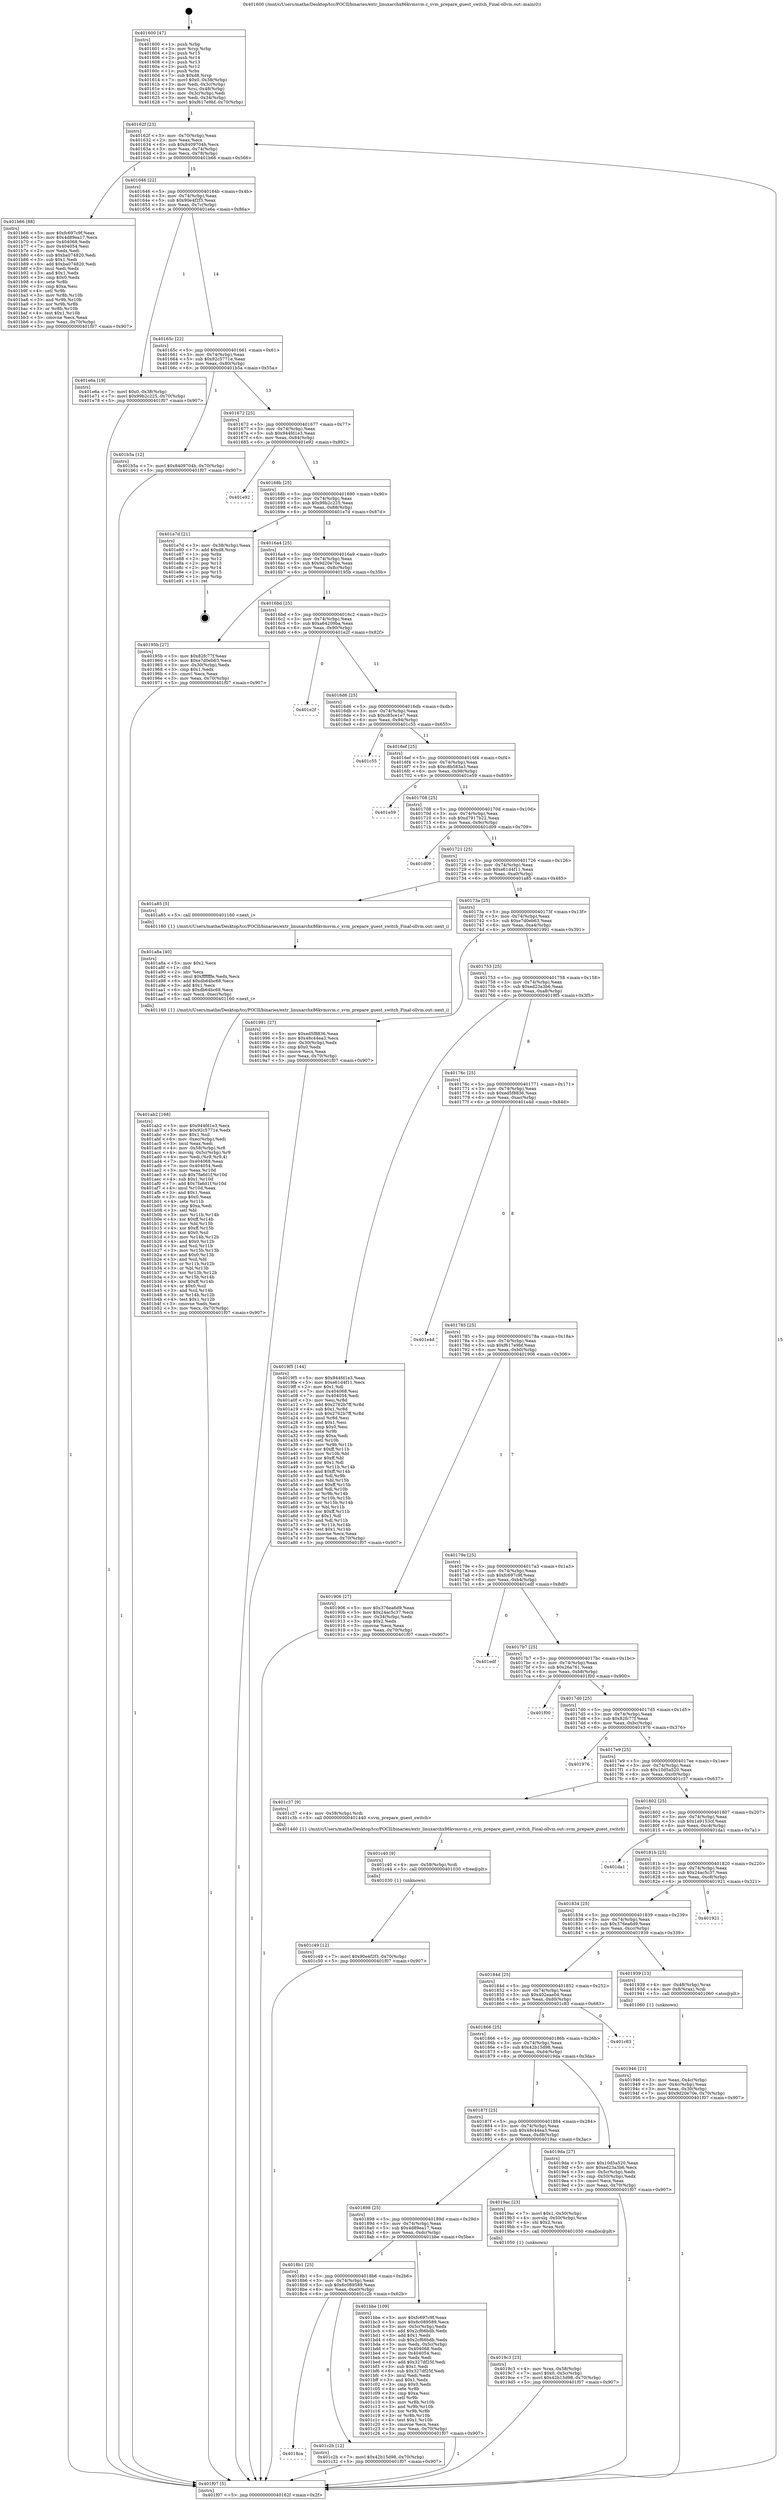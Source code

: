 digraph "0x401600" {
  label = "0x401600 (/mnt/c/Users/mathe/Desktop/tcc/POCII/binaries/extr_linuxarchx86kvmsvm.c_svm_prepare_guest_switch_Final-ollvm.out::main(0))"
  labelloc = "t"
  node[shape=record]

  Entry [label="",width=0.3,height=0.3,shape=circle,fillcolor=black,style=filled]
  "0x40162f" [label="{
     0x40162f [23]\l
     | [instrs]\l
     &nbsp;&nbsp;0x40162f \<+3\>: mov -0x70(%rbp),%eax\l
     &nbsp;&nbsp;0x401632 \<+2\>: mov %eax,%ecx\l
     &nbsp;&nbsp;0x401634 \<+6\>: sub $0x8409704b,%ecx\l
     &nbsp;&nbsp;0x40163a \<+3\>: mov %eax,-0x74(%rbp)\l
     &nbsp;&nbsp;0x40163d \<+3\>: mov %ecx,-0x78(%rbp)\l
     &nbsp;&nbsp;0x401640 \<+6\>: je 0000000000401b66 \<main+0x566\>\l
  }"]
  "0x401b66" [label="{
     0x401b66 [88]\l
     | [instrs]\l
     &nbsp;&nbsp;0x401b66 \<+5\>: mov $0xfc697c9f,%eax\l
     &nbsp;&nbsp;0x401b6b \<+5\>: mov $0x4d89ea17,%ecx\l
     &nbsp;&nbsp;0x401b70 \<+7\>: mov 0x404068,%edx\l
     &nbsp;&nbsp;0x401b77 \<+7\>: mov 0x404054,%esi\l
     &nbsp;&nbsp;0x401b7e \<+2\>: mov %edx,%edi\l
     &nbsp;&nbsp;0x401b80 \<+6\>: sub $0xba074820,%edi\l
     &nbsp;&nbsp;0x401b86 \<+3\>: sub $0x1,%edi\l
     &nbsp;&nbsp;0x401b89 \<+6\>: add $0xba074820,%edi\l
     &nbsp;&nbsp;0x401b8f \<+3\>: imul %edi,%edx\l
     &nbsp;&nbsp;0x401b92 \<+3\>: and $0x1,%edx\l
     &nbsp;&nbsp;0x401b95 \<+3\>: cmp $0x0,%edx\l
     &nbsp;&nbsp;0x401b98 \<+4\>: sete %r8b\l
     &nbsp;&nbsp;0x401b9c \<+3\>: cmp $0xa,%esi\l
     &nbsp;&nbsp;0x401b9f \<+4\>: setl %r9b\l
     &nbsp;&nbsp;0x401ba3 \<+3\>: mov %r8b,%r10b\l
     &nbsp;&nbsp;0x401ba6 \<+3\>: and %r9b,%r10b\l
     &nbsp;&nbsp;0x401ba9 \<+3\>: xor %r9b,%r8b\l
     &nbsp;&nbsp;0x401bac \<+3\>: or %r8b,%r10b\l
     &nbsp;&nbsp;0x401baf \<+4\>: test $0x1,%r10b\l
     &nbsp;&nbsp;0x401bb3 \<+3\>: cmovne %ecx,%eax\l
     &nbsp;&nbsp;0x401bb6 \<+3\>: mov %eax,-0x70(%rbp)\l
     &nbsp;&nbsp;0x401bb9 \<+5\>: jmp 0000000000401f07 \<main+0x907\>\l
  }"]
  "0x401646" [label="{
     0x401646 [22]\l
     | [instrs]\l
     &nbsp;&nbsp;0x401646 \<+5\>: jmp 000000000040164b \<main+0x4b\>\l
     &nbsp;&nbsp;0x40164b \<+3\>: mov -0x74(%rbp),%eax\l
     &nbsp;&nbsp;0x40164e \<+5\>: sub $0x90e4f2f3,%eax\l
     &nbsp;&nbsp;0x401653 \<+3\>: mov %eax,-0x7c(%rbp)\l
     &nbsp;&nbsp;0x401656 \<+6\>: je 0000000000401e6a \<main+0x86a\>\l
  }"]
  Exit [label="",width=0.3,height=0.3,shape=circle,fillcolor=black,style=filled,peripheries=2]
  "0x401e6a" [label="{
     0x401e6a [19]\l
     | [instrs]\l
     &nbsp;&nbsp;0x401e6a \<+7\>: movl $0x0,-0x38(%rbp)\l
     &nbsp;&nbsp;0x401e71 \<+7\>: movl $0x99b2c225,-0x70(%rbp)\l
     &nbsp;&nbsp;0x401e78 \<+5\>: jmp 0000000000401f07 \<main+0x907\>\l
  }"]
  "0x40165c" [label="{
     0x40165c [22]\l
     | [instrs]\l
     &nbsp;&nbsp;0x40165c \<+5\>: jmp 0000000000401661 \<main+0x61\>\l
     &nbsp;&nbsp;0x401661 \<+3\>: mov -0x74(%rbp),%eax\l
     &nbsp;&nbsp;0x401664 \<+5\>: sub $0x92c5771e,%eax\l
     &nbsp;&nbsp;0x401669 \<+3\>: mov %eax,-0x80(%rbp)\l
     &nbsp;&nbsp;0x40166c \<+6\>: je 0000000000401b5a \<main+0x55a\>\l
  }"]
  "0x401c49" [label="{
     0x401c49 [12]\l
     | [instrs]\l
     &nbsp;&nbsp;0x401c49 \<+7\>: movl $0x90e4f2f3,-0x70(%rbp)\l
     &nbsp;&nbsp;0x401c50 \<+5\>: jmp 0000000000401f07 \<main+0x907\>\l
  }"]
  "0x401b5a" [label="{
     0x401b5a [12]\l
     | [instrs]\l
     &nbsp;&nbsp;0x401b5a \<+7\>: movl $0x8409704b,-0x70(%rbp)\l
     &nbsp;&nbsp;0x401b61 \<+5\>: jmp 0000000000401f07 \<main+0x907\>\l
  }"]
  "0x401672" [label="{
     0x401672 [25]\l
     | [instrs]\l
     &nbsp;&nbsp;0x401672 \<+5\>: jmp 0000000000401677 \<main+0x77\>\l
     &nbsp;&nbsp;0x401677 \<+3\>: mov -0x74(%rbp),%eax\l
     &nbsp;&nbsp;0x40167a \<+5\>: sub $0x944fd1e3,%eax\l
     &nbsp;&nbsp;0x40167f \<+6\>: mov %eax,-0x84(%rbp)\l
     &nbsp;&nbsp;0x401685 \<+6\>: je 0000000000401e92 \<main+0x892\>\l
  }"]
  "0x401c40" [label="{
     0x401c40 [9]\l
     | [instrs]\l
     &nbsp;&nbsp;0x401c40 \<+4\>: mov -0x58(%rbp),%rdi\l
     &nbsp;&nbsp;0x401c44 \<+5\>: call 0000000000401030 \<free@plt\>\l
     | [calls]\l
     &nbsp;&nbsp;0x401030 \{1\} (unknown)\l
  }"]
  "0x401e92" [label="{
     0x401e92\l
  }", style=dashed]
  "0x40168b" [label="{
     0x40168b [25]\l
     | [instrs]\l
     &nbsp;&nbsp;0x40168b \<+5\>: jmp 0000000000401690 \<main+0x90\>\l
     &nbsp;&nbsp;0x401690 \<+3\>: mov -0x74(%rbp),%eax\l
     &nbsp;&nbsp;0x401693 \<+5\>: sub $0x99b2c225,%eax\l
     &nbsp;&nbsp;0x401698 \<+6\>: mov %eax,-0x88(%rbp)\l
     &nbsp;&nbsp;0x40169e \<+6\>: je 0000000000401e7d \<main+0x87d\>\l
  }"]
  "0x4018ca" [label="{
     0x4018ca\l
  }", style=dashed]
  "0x401e7d" [label="{
     0x401e7d [21]\l
     | [instrs]\l
     &nbsp;&nbsp;0x401e7d \<+3\>: mov -0x38(%rbp),%eax\l
     &nbsp;&nbsp;0x401e80 \<+7\>: add $0xd8,%rsp\l
     &nbsp;&nbsp;0x401e87 \<+1\>: pop %rbx\l
     &nbsp;&nbsp;0x401e88 \<+2\>: pop %r12\l
     &nbsp;&nbsp;0x401e8a \<+2\>: pop %r13\l
     &nbsp;&nbsp;0x401e8c \<+2\>: pop %r14\l
     &nbsp;&nbsp;0x401e8e \<+2\>: pop %r15\l
     &nbsp;&nbsp;0x401e90 \<+1\>: pop %rbp\l
     &nbsp;&nbsp;0x401e91 \<+1\>: ret\l
  }"]
  "0x4016a4" [label="{
     0x4016a4 [25]\l
     | [instrs]\l
     &nbsp;&nbsp;0x4016a4 \<+5\>: jmp 00000000004016a9 \<main+0xa9\>\l
     &nbsp;&nbsp;0x4016a9 \<+3\>: mov -0x74(%rbp),%eax\l
     &nbsp;&nbsp;0x4016ac \<+5\>: sub $0x9d20e70e,%eax\l
     &nbsp;&nbsp;0x4016b1 \<+6\>: mov %eax,-0x8c(%rbp)\l
     &nbsp;&nbsp;0x4016b7 \<+6\>: je 000000000040195b \<main+0x35b\>\l
  }"]
  "0x401c2b" [label="{
     0x401c2b [12]\l
     | [instrs]\l
     &nbsp;&nbsp;0x401c2b \<+7\>: movl $0x42b15d98,-0x70(%rbp)\l
     &nbsp;&nbsp;0x401c32 \<+5\>: jmp 0000000000401f07 \<main+0x907\>\l
  }"]
  "0x40195b" [label="{
     0x40195b [27]\l
     | [instrs]\l
     &nbsp;&nbsp;0x40195b \<+5\>: mov $0x82fc77f,%eax\l
     &nbsp;&nbsp;0x401960 \<+5\>: mov $0xe7d0eb63,%ecx\l
     &nbsp;&nbsp;0x401965 \<+3\>: mov -0x30(%rbp),%edx\l
     &nbsp;&nbsp;0x401968 \<+3\>: cmp $0x1,%edx\l
     &nbsp;&nbsp;0x40196b \<+3\>: cmovl %ecx,%eax\l
     &nbsp;&nbsp;0x40196e \<+3\>: mov %eax,-0x70(%rbp)\l
     &nbsp;&nbsp;0x401971 \<+5\>: jmp 0000000000401f07 \<main+0x907\>\l
  }"]
  "0x4016bd" [label="{
     0x4016bd [25]\l
     | [instrs]\l
     &nbsp;&nbsp;0x4016bd \<+5\>: jmp 00000000004016c2 \<main+0xc2\>\l
     &nbsp;&nbsp;0x4016c2 \<+3\>: mov -0x74(%rbp),%eax\l
     &nbsp;&nbsp;0x4016c5 \<+5\>: sub $0xa64209ba,%eax\l
     &nbsp;&nbsp;0x4016ca \<+6\>: mov %eax,-0x90(%rbp)\l
     &nbsp;&nbsp;0x4016d0 \<+6\>: je 0000000000401e2f \<main+0x82f\>\l
  }"]
  "0x4018b1" [label="{
     0x4018b1 [25]\l
     | [instrs]\l
     &nbsp;&nbsp;0x4018b1 \<+5\>: jmp 00000000004018b6 \<main+0x2b6\>\l
     &nbsp;&nbsp;0x4018b6 \<+3\>: mov -0x74(%rbp),%eax\l
     &nbsp;&nbsp;0x4018b9 \<+5\>: sub $0x6c089589,%eax\l
     &nbsp;&nbsp;0x4018be \<+6\>: mov %eax,-0xe0(%rbp)\l
     &nbsp;&nbsp;0x4018c4 \<+6\>: je 0000000000401c2b \<main+0x62b\>\l
  }"]
  "0x401e2f" [label="{
     0x401e2f\l
  }", style=dashed]
  "0x4016d6" [label="{
     0x4016d6 [25]\l
     | [instrs]\l
     &nbsp;&nbsp;0x4016d6 \<+5\>: jmp 00000000004016db \<main+0xdb\>\l
     &nbsp;&nbsp;0x4016db \<+3\>: mov -0x74(%rbp),%eax\l
     &nbsp;&nbsp;0x4016de \<+5\>: sub $0xc85ce1e7,%eax\l
     &nbsp;&nbsp;0x4016e3 \<+6\>: mov %eax,-0x94(%rbp)\l
     &nbsp;&nbsp;0x4016e9 \<+6\>: je 0000000000401c55 \<main+0x655\>\l
  }"]
  "0x401bbe" [label="{
     0x401bbe [109]\l
     | [instrs]\l
     &nbsp;&nbsp;0x401bbe \<+5\>: mov $0xfc697c9f,%eax\l
     &nbsp;&nbsp;0x401bc3 \<+5\>: mov $0x6c089589,%ecx\l
     &nbsp;&nbsp;0x401bc8 \<+3\>: mov -0x5c(%rbp),%edx\l
     &nbsp;&nbsp;0x401bcb \<+6\>: add $0x2cf66bdb,%edx\l
     &nbsp;&nbsp;0x401bd1 \<+3\>: add $0x1,%edx\l
     &nbsp;&nbsp;0x401bd4 \<+6\>: sub $0x2cf66bdb,%edx\l
     &nbsp;&nbsp;0x401bda \<+3\>: mov %edx,-0x5c(%rbp)\l
     &nbsp;&nbsp;0x401bdd \<+7\>: mov 0x404068,%edx\l
     &nbsp;&nbsp;0x401be4 \<+7\>: mov 0x404054,%esi\l
     &nbsp;&nbsp;0x401beb \<+2\>: mov %edx,%edi\l
     &nbsp;&nbsp;0x401bed \<+6\>: add $0x327df25f,%edi\l
     &nbsp;&nbsp;0x401bf3 \<+3\>: sub $0x1,%edi\l
     &nbsp;&nbsp;0x401bf6 \<+6\>: sub $0x327df25f,%edi\l
     &nbsp;&nbsp;0x401bfc \<+3\>: imul %edi,%edx\l
     &nbsp;&nbsp;0x401bff \<+3\>: and $0x1,%edx\l
     &nbsp;&nbsp;0x401c02 \<+3\>: cmp $0x0,%edx\l
     &nbsp;&nbsp;0x401c05 \<+4\>: sete %r8b\l
     &nbsp;&nbsp;0x401c09 \<+3\>: cmp $0xa,%esi\l
     &nbsp;&nbsp;0x401c0c \<+4\>: setl %r9b\l
     &nbsp;&nbsp;0x401c10 \<+3\>: mov %r8b,%r10b\l
     &nbsp;&nbsp;0x401c13 \<+3\>: and %r9b,%r10b\l
     &nbsp;&nbsp;0x401c16 \<+3\>: xor %r9b,%r8b\l
     &nbsp;&nbsp;0x401c19 \<+3\>: or %r8b,%r10b\l
     &nbsp;&nbsp;0x401c1c \<+4\>: test $0x1,%r10b\l
     &nbsp;&nbsp;0x401c20 \<+3\>: cmovne %ecx,%eax\l
     &nbsp;&nbsp;0x401c23 \<+3\>: mov %eax,-0x70(%rbp)\l
     &nbsp;&nbsp;0x401c26 \<+5\>: jmp 0000000000401f07 \<main+0x907\>\l
  }"]
  "0x401c55" [label="{
     0x401c55\l
  }", style=dashed]
  "0x4016ef" [label="{
     0x4016ef [25]\l
     | [instrs]\l
     &nbsp;&nbsp;0x4016ef \<+5\>: jmp 00000000004016f4 \<main+0xf4\>\l
     &nbsp;&nbsp;0x4016f4 \<+3\>: mov -0x74(%rbp),%eax\l
     &nbsp;&nbsp;0x4016f7 \<+5\>: sub $0xc8b583a3,%eax\l
     &nbsp;&nbsp;0x4016fc \<+6\>: mov %eax,-0x98(%rbp)\l
     &nbsp;&nbsp;0x401702 \<+6\>: je 0000000000401e59 \<main+0x859\>\l
  }"]
  "0x401ab2" [label="{
     0x401ab2 [168]\l
     | [instrs]\l
     &nbsp;&nbsp;0x401ab2 \<+5\>: mov $0x944fd1e3,%ecx\l
     &nbsp;&nbsp;0x401ab7 \<+5\>: mov $0x92c5771e,%edx\l
     &nbsp;&nbsp;0x401abc \<+3\>: mov $0x1,%sil\l
     &nbsp;&nbsp;0x401abf \<+6\>: mov -0xec(%rbp),%edi\l
     &nbsp;&nbsp;0x401ac5 \<+3\>: imul %eax,%edi\l
     &nbsp;&nbsp;0x401ac8 \<+4\>: mov -0x58(%rbp),%r8\l
     &nbsp;&nbsp;0x401acc \<+4\>: movslq -0x5c(%rbp),%r9\l
     &nbsp;&nbsp;0x401ad0 \<+4\>: mov %edi,(%r8,%r9,4)\l
     &nbsp;&nbsp;0x401ad4 \<+7\>: mov 0x404068,%eax\l
     &nbsp;&nbsp;0x401adb \<+7\>: mov 0x404054,%edi\l
     &nbsp;&nbsp;0x401ae2 \<+3\>: mov %eax,%r10d\l
     &nbsp;&nbsp;0x401ae5 \<+7\>: sub $0x7fa6d1f,%r10d\l
     &nbsp;&nbsp;0x401aec \<+4\>: sub $0x1,%r10d\l
     &nbsp;&nbsp;0x401af0 \<+7\>: add $0x7fa6d1f,%r10d\l
     &nbsp;&nbsp;0x401af7 \<+4\>: imul %r10d,%eax\l
     &nbsp;&nbsp;0x401afb \<+3\>: and $0x1,%eax\l
     &nbsp;&nbsp;0x401afe \<+3\>: cmp $0x0,%eax\l
     &nbsp;&nbsp;0x401b01 \<+4\>: sete %r11b\l
     &nbsp;&nbsp;0x401b05 \<+3\>: cmp $0xa,%edi\l
     &nbsp;&nbsp;0x401b08 \<+3\>: setl %bl\l
     &nbsp;&nbsp;0x401b0b \<+3\>: mov %r11b,%r14b\l
     &nbsp;&nbsp;0x401b0e \<+4\>: xor $0xff,%r14b\l
     &nbsp;&nbsp;0x401b12 \<+3\>: mov %bl,%r15b\l
     &nbsp;&nbsp;0x401b15 \<+4\>: xor $0xff,%r15b\l
     &nbsp;&nbsp;0x401b19 \<+4\>: xor $0x0,%sil\l
     &nbsp;&nbsp;0x401b1d \<+3\>: mov %r14b,%r12b\l
     &nbsp;&nbsp;0x401b20 \<+4\>: and $0x0,%r12b\l
     &nbsp;&nbsp;0x401b24 \<+3\>: and %sil,%r11b\l
     &nbsp;&nbsp;0x401b27 \<+3\>: mov %r15b,%r13b\l
     &nbsp;&nbsp;0x401b2a \<+4\>: and $0x0,%r13b\l
     &nbsp;&nbsp;0x401b2e \<+3\>: and %sil,%bl\l
     &nbsp;&nbsp;0x401b31 \<+3\>: or %r11b,%r12b\l
     &nbsp;&nbsp;0x401b34 \<+3\>: or %bl,%r13b\l
     &nbsp;&nbsp;0x401b37 \<+3\>: xor %r13b,%r12b\l
     &nbsp;&nbsp;0x401b3a \<+3\>: or %r15b,%r14b\l
     &nbsp;&nbsp;0x401b3d \<+4\>: xor $0xff,%r14b\l
     &nbsp;&nbsp;0x401b41 \<+4\>: or $0x0,%sil\l
     &nbsp;&nbsp;0x401b45 \<+3\>: and %sil,%r14b\l
     &nbsp;&nbsp;0x401b48 \<+3\>: or %r14b,%r12b\l
     &nbsp;&nbsp;0x401b4b \<+4\>: test $0x1,%r12b\l
     &nbsp;&nbsp;0x401b4f \<+3\>: cmovne %edx,%ecx\l
     &nbsp;&nbsp;0x401b52 \<+3\>: mov %ecx,-0x70(%rbp)\l
     &nbsp;&nbsp;0x401b55 \<+5\>: jmp 0000000000401f07 \<main+0x907\>\l
  }"]
  "0x401e59" [label="{
     0x401e59\l
  }", style=dashed]
  "0x401708" [label="{
     0x401708 [25]\l
     | [instrs]\l
     &nbsp;&nbsp;0x401708 \<+5\>: jmp 000000000040170d \<main+0x10d\>\l
     &nbsp;&nbsp;0x40170d \<+3\>: mov -0x74(%rbp),%eax\l
     &nbsp;&nbsp;0x401710 \<+5\>: sub $0xd7917b22,%eax\l
     &nbsp;&nbsp;0x401715 \<+6\>: mov %eax,-0x9c(%rbp)\l
     &nbsp;&nbsp;0x40171b \<+6\>: je 0000000000401d09 \<main+0x709\>\l
  }"]
  "0x401a8a" [label="{
     0x401a8a [40]\l
     | [instrs]\l
     &nbsp;&nbsp;0x401a8a \<+5\>: mov $0x2,%ecx\l
     &nbsp;&nbsp;0x401a8f \<+1\>: cltd\l
     &nbsp;&nbsp;0x401a90 \<+2\>: idiv %ecx\l
     &nbsp;&nbsp;0x401a92 \<+6\>: imul $0xfffffffe,%edx,%ecx\l
     &nbsp;&nbsp;0x401a98 \<+6\>: add $0xdb64bc68,%ecx\l
     &nbsp;&nbsp;0x401a9e \<+3\>: add $0x1,%ecx\l
     &nbsp;&nbsp;0x401aa1 \<+6\>: sub $0xdb64bc68,%ecx\l
     &nbsp;&nbsp;0x401aa7 \<+6\>: mov %ecx,-0xec(%rbp)\l
     &nbsp;&nbsp;0x401aad \<+5\>: call 0000000000401160 \<next_i\>\l
     | [calls]\l
     &nbsp;&nbsp;0x401160 \{1\} (/mnt/c/Users/mathe/Desktop/tcc/POCII/binaries/extr_linuxarchx86kvmsvm.c_svm_prepare_guest_switch_Final-ollvm.out::next_i)\l
  }"]
  "0x401d09" [label="{
     0x401d09\l
  }", style=dashed]
  "0x401721" [label="{
     0x401721 [25]\l
     | [instrs]\l
     &nbsp;&nbsp;0x401721 \<+5\>: jmp 0000000000401726 \<main+0x126\>\l
     &nbsp;&nbsp;0x401726 \<+3\>: mov -0x74(%rbp),%eax\l
     &nbsp;&nbsp;0x401729 \<+5\>: sub $0xe61d4f11,%eax\l
     &nbsp;&nbsp;0x40172e \<+6\>: mov %eax,-0xa0(%rbp)\l
     &nbsp;&nbsp;0x401734 \<+6\>: je 0000000000401a85 \<main+0x485\>\l
  }"]
  "0x4019c3" [label="{
     0x4019c3 [23]\l
     | [instrs]\l
     &nbsp;&nbsp;0x4019c3 \<+4\>: mov %rax,-0x58(%rbp)\l
     &nbsp;&nbsp;0x4019c7 \<+7\>: movl $0x0,-0x5c(%rbp)\l
     &nbsp;&nbsp;0x4019ce \<+7\>: movl $0x42b15d98,-0x70(%rbp)\l
     &nbsp;&nbsp;0x4019d5 \<+5\>: jmp 0000000000401f07 \<main+0x907\>\l
  }"]
  "0x401a85" [label="{
     0x401a85 [5]\l
     | [instrs]\l
     &nbsp;&nbsp;0x401a85 \<+5\>: call 0000000000401160 \<next_i\>\l
     | [calls]\l
     &nbsp;&nbsp;0x401160 \{1\} (/mnt/c/Users/mathe/Desktop/tcc/POCII/binaries/extr_linuxarchx86kvmsvm.c_svm_prepare_guest_switch_Final-ollvm.out::next_i)\l
  }"]
  "0x40173a" [label="{
     0x40173a [25]\l
     | [instrs]\l
     &nbsp;&nbsp;0x40173a \<+5\>: jmp 000000000040173f \<main+0x13f\>\l
     &nbsp;&nbsp;0x40173f \<+3\>: mov -0x74(%rbp),%eax\l
     &nbsp;&nbsp;0x401742 \<+5\>: sub $0xe7d0eb63,%eax\l
     &nbsp;&nbsp;0x401747 \<+6\>: mov %eax,-0xa4(%rbp)\l
     &nbsp;&nbsp;0x40174d \<+6\>: je 0000000000401991 \<main+0x391\>\l
  }"]
  "0x401898" [label="{
     0x401898 [25]\l
     | [instrs]\l
     &nbsp;&nbsp;0x401898 \<+5\>: jmp 000000000040189d \<main+0x29d\>\l
     &nbsp;&nbsp;0x40189d \<+3\>: mov -0x74(%rbp),%eax\l
     &nbsp;&nbsp;0x4018a0 \<+5\>: sub $0x4d89ea17,%eax\l
     &nbsp;&nbsp;0x4018a5 \<+6\>: mov %eax,-0xdc(%rbp)\l
     &nbsp;&nbsp;0x4018ab \<+6\>: je 0000000000401bbe \<main+0x5be\>\l
  }"]
  "0x401991" [label="{
     0x401991 [27]\l
     | [instrs]\l
     &nbsp;&nbsp;0x401991 \<+5\>: mov $0xed5f8836,%eax\l
     &nbsp;&nbsp;0x401996 \<+5\>: mov $0x48c44ea3,%ecx\l
     &nbsp;&nbsp;0x40199b \<+3\>: mov -0x30(%rbp),%edx\l
     &nbsp;&nbsp;0x40199e \<+3\>: cmp $0x0,%edx\l
     &nbsp;&nbsp;0x4019a1 \<+3\>: cmove %ecx,%eax\l
     &nbsp;&nbsp;0x4019a4 \<+3\>: mov %eax,-0x70(%rbp)\l
     &nbsp;&nbsp;0x4019a7 \<+5\>: jmp 0000000000401f07 \<main+0x907\>\l
  }"]
  "0x401753" [label="{
     0x401753 [25]\l
     | [instrs]\l
     &nbsp;&nbsp;0x401753 \<+5\>: jmp 0000000000401758 \<main+0x158\>\l
     &nbsp;&nbsp;0x401758 \<+3\>: mov -0x74(%rbp),%eax\l
     &nbsp;&nbsp;0x40175b \<+5\>: sub $0xed23a3b6,%eax\l
     &nbsp;&nbsp;0x401760 \<+6\>: mov %eax,-0xa8(%rbp)\l
     &nbsp;&nbsp;0x401766 \<+6\>: je 00000000004019f5 \<main+0x3f5\>\l
  }"]
  "0x4019ac" [label="{
     0x4019ac [23]\l
     | [instrs]\l
     &nbsp;&nbsp;0x4019ac \<+7\>: movl $0x1,-0x50(%rbp)\l
     &nbsp;&nbsp;0x4019b3 \<+4\>: movslq -0x50(%rbp),%rax\l
     &nbsp;&nbsp;0x4019b7 \<+4\>: shl $0x2,%rax\l
     &nbsp;&nbsp;0x4019bb \<+3\>: mov %rax,%rdi\l
     &nbsp;&nbsp;0x4019be \<+5\>: call 0000000000401050 \<malloc@plt\>\l
     | [calls]\l
     &nbsp;&nbsp;0x401050 \{1\} (unknown)\l
  }"]
  "0x4019f5" [label="{
     0x4019f5 [144]\l
     | [instrs]\l
     &nbsp;&nbsp;0x4019f5 \<+5\>: mov $0x944fd1e3,%eax\l
     &nbsp;&nbsp;0x4019fa \<+5\>: mov $0xe61d4f11,%ecx\l
     &nbsp;&nbsp;0x4019ff \<+2\>: mov $0x1,%dl\l
     &nbsp;&nbsp;0x401a01 \<+7\>: mov 0x404068,%esi\l
     &nbsp;&nbsp;0x401a08 \<+7\>: mov 0x404054,%edi\l
     &nbsp;&nbsp;0x401a0f \<+3\>: mov %esi,%r8d\l
     &nbsp;&nbsp;0x401a12 \<+7\>: add $0x2762b7ff,%r8d\l
     &nbsp;&nbsp;0x401a19 \<+4\>: sub $0x1,%r8d\l
     &nbsp;&nbsp;0x401a1d \<+7\>: sub $0x2762b7ff,%r8d\l
     &nbsp;&nbsp;0x401a24 \<+4\>: imul %r8d,%esi\l
     &nbsp;&nbsp;0x401a28 \<+3\>: and $0x1,%esi\l
     &nbsp;&nbsp;0x401a2b \<+3\>: cmp $0x0,%esi\l
     &nbsp;&nbsp;0x401a2e \<+4\>: sete %r9b\l
     &nbsp;&nbsp;0x401a32 \<+3\>: cmp $0xa,%edi\l
     &nbsp;&nbsp;0x401a35 \<+4\>: setl %r10b\l
     &nbsp;&nbsp;0x401a39 \<+3\>: mov %r9b,%r11b\l
     &nbsp;&nbsp;0x401a3c \<+4\>: xor $0xff,%r11b\l
     &nbsp;&nbsp;0x401a40 \<+3\>: mov %r10b,%bl\l
     &nbsp;&nbsp;0x401a43 \<+3\>: xor $0xff,%bl\l
     &nbsp;&nbsp;0x401a46 \<+3\>: xor $0x1,%dl\l
     &nbsp;&nbsp;0x401a49 \<+3\>: mov %r11b,%r14b\l
     &nbsp;&nbsp;0x401a4c \<+4\>: and $0xff,%r14b\l
     &nbsp;&nbsp;0x401a50 \<+3\>: and %dl,%r9b\l
     &nbsp;&nbsp;0x401a53 \<+3\>: mov %bl,%r15b\l
     &nbsp;&nbsp;0x401a56 \<+4\>: and $0xff,%r15b\l
     &nbsp;&nbsp;0x401a5a \<+3\>: and %dl,%r10b\l
     &nbsp;&nbsp;0x401a5d \<+3\>: or %r9b,%r14b\l
     &nbsp;&nbsp;0x401a60 \<+3\>: or %r10b,%r15b\l
     &nbsp;&nbsp;0x401a63 \<+3\>: xor %r15b,%r14b\l
     &nbsp;&nbsp;0x401a66 \<+3\>: or %bl,%r11b\l
     &nbsp;&nbsp;0x401a69 \<+4\>: xor $0xff,%r11b\l
     &nbsp;&nbsp;0x401a6d \<+3\>: or $0x1,%dl\l
     &nbsp;&nbsp;0x401a70 \<+3\>: and %dl,%r11b\l
     &nbsp;&nbsp;0x401a73 \<+3\>: or %r11b,%r14b\l
     &nbsp;&nbsp;0x401a76 \<+4\>: test $0x1,%r14b\l
     &nbsp;&nbsp;0x401a7a \<+3\>: cmovne %ecx,%eax\l
     &nbsp;&nbsp;0x401a7d \<+3\>: mov %eax,-0x70(%rbp)\l
     &nbsp;&nbsp;0x401a80 \<+5\>: jmp 0000000000401f07 \<main+0x907\>\l
  }"]
  "0x40176c" [label="{
     0x40176c [25]\l
     | [instrs]\l
     &nbsp;&nbsp;0x40176c \<+5\>: jmp 0000000000401771 \<main+0x171\>\l
     &nbsp;&nbsp;0x401771 \<+3\>: mov -0x74(%rbp),%eax\l
     &nbsp;&nbsp;0x401774 \<+5\>: sub $0xed5f8836,%eax\l
     &nbsp;&nbsp;0x401779 \<+6\>: mov %eax,-0xac(%rbp)\l
     &nbsp;&nbsp;0x40177f \<+6\>: je 0000000000401e4d \<main+0x84d\>\l
  }"]
  "0x40187f" [label="{
     0x40187f [25]\l
     | [instrs]\l
     &nbsp;&nbsp;0x40187f \<+5\>: jmp 0000000000401884 \<main+0x284\>\l
     &nbsp;&nbsp;0x401884 \<+3\>: mov -0x74(%rbp),%eax\l
     &nbsp;&nbsp;0x401887 \<+5\>: sub $0x48c44ea3,%eax\l
     &nbsp;&nbsp;0x40188c \<+6\>: mov %eax,-0xd8(%rbp)\l
     &nbsp;&nbsp;0x401892 \<+6\>: je 00000000004019ac \<main+0x3ac\>\l
  }"]
  "0x401e4d" [label="{
     0x401e4d\l
  }", style=dashed]
  "0x401785" [label="{
     0x401785 [25]\l
     | [instrs]\l
     &nbsp;&nbsp;0x401785 \<+5\>: jmp 000000000040178a \<main+0x18a\>\l
     &nbsp;&nbsp;0x40178a \<+3\>: mov -0x74(%rbp),%eax\l
     &nbsp;&nbsp;0x40178d \<+5\>: sub $0xf617e9bf,%eax\l
     &nbsp;&nbsp;0x401792 \<+6\>: mov %eax,-0xb0(%rbp)\l
     &nbsp;&nbsp;0x401798 \<+6\>: je 0000000000401906 \<main+0x306\>\l
  }"]
  "0x4019da" [label="{
     0x4019da [27]\l
     | [instrs]\l
     &nbsp;&nbsp;0x4019da \<+5\>: mov $0x10d5a520,%eax\l
     &nbsp;&nbsp;0x4019df \<+5\>: mov $0xed23a3b6,%ecx\l
     &nbsp;&nbsp;0x4019e4 \<+3\>: mov -0x5c(%rbp),%edx\l
     &nbsp;&nbsp;0x4019e7 \<+3\>: cmp -0x50(%rbp),%edx\l
     &nbsp;&nbsp;0x4019ea \<+3\>: cmovl %ecx,%eax\l
     &nbsp;&nbsp;0x4019ed \<+3\>: mov %eax,-0x70(%rbp)\l
     &nbsp;&nbsp;0x4019f0 \<+5\>: jmp 0000000000401f07 \<main+0x907\>\l
  }"]
  "0x401906" [label="{
     0x401906 [27]\l
     | [instrs]\l
     &nbsp;&nbsp;0x401906 \<+5\>: mov $0x376ea6d9,%eax\l
     &nbsp;&nbsp;0x40190b \<+5\>: mov $0x24ac5c37,%ecx\l
     &nbsp;&nbsp;0x401910 \<+3\>: mov -0x34(%rbp),%edx\l
     &nbsp;&nbsp;0x401913 \<+3\>: cmp $0x2,%edx\l
     &nbsp;&nbsp;0x401916 \<+3\>: cmovne %ecx,%eax\l
     &nbsp;&nbsp;0x401919 \<+3\>: mov %eax,-0x70(%rbp)\l
     &nbsp;&nbsp;0x40191c \<+5\>: jmp 0000000000401f07 \<main+0x907\>\l
  }"]
  "0x40179e" [label="{
     0x40179e [25]\l
     | [instrs]\l
     &nbsp;&nbsp;0x40179e \<+5\>: jmp 00000000004017a3 \<main+0x1a3\>\l
     &nbsp;&nbsp;0x4017a3 \<+3\>: mov -0x74(%rbp),%eax\l
     &nbsp;&nbsp;0x4017a6 \<+5\>: sub $0xfc697c9f,%eax\l
     &nbsp;&nbsp;0x4017ab \<+6\>: mov %eax,-0xb4(%rbp)\l
     &nbsp;&nbsp;0x4017b1 \<+6\>: je 0000000000401edf \<main+0x8df\>\l
  }"]
  "0x401f07" [label="{
     0x401f07 [5]\l
     | [instrs]\l
     &nbsp;&nbsp;0x401f07 \<+5\>: jmp 000000000040162f \<main+0x2f\>\l
  }"]
  "0x401600" [label="{
     0x401600 [47]\l
     | [instrs]\l
     &nbsp;&nbsp;0x401600 \<+1\>: push %rbp\l
     &nbsp;&nbsp;0x401601 \<+3\>: mov %rsp,%rbp\l
     &nbsp;&nbsp;0x401604 \<+2\>: push %r15\l
     &nbsp;&nbsp;0x401606 \<+2\>: push %r14\l
     &nbsp;&nbsp;0x401608 \<+2\>: push %r13\l
     &nbsp;&nbsp;0x40160a \<+2\>: push %r12\l
     &nbsp;&nbsp;0x40160c \<+1\>: push %rbx\l
     &nbsp;&nbsp;0x40160d \<+7\>: sub $0xd8,%rsp\l
     &nbsp;&nbsp;0x401614 \<+7\>: movl $0x0,-0x38(%rbp)\l
     &nbsp;&nbsp;0x40161b \<+3\>: mov %edi,-0x3c(%rbp)\l
     &nbsp;&nbsp;0x40161e \<+4\>: mov %rsi,-0x48(%rbp)\l
     &nbsp;&nbsp;0x401622 \<+3\>: mov -0x3c(%rbp),%edi\l
     &nbsp;&nbsp;0x401625 \<+3\>: mov %edi,-0x34(%rbp)\l
     &nbsp;&nbsp;0x401628 \<+7\>: movl $0xf617e9bf,-0x70(%rbp)\l
  }"]
  "0x401866" [label="{
     0x401866 [25]\l
     | [instrs]\l
     &nbsp;&nbsp;0x401866 \<+5\>: jmp 000000000040186b \<main+0x26b\>\l
     &nbsp;&nbsp;0x40186b \<+3\>: mov -0x74(%rbp),%eax\l
     &nbsp;&nbsp;0x40186e \<+5\>: sub $0x42b15d98,%eax\l
     &nbsp;&nbsp;0x401873 \<+6\>: mov %eax,-0xd4(%rbp)\l
     &nbsp;&nbsp;0x401879 \<+6\>: je 00000000004019da \<main+0x3da\>\l
  }"]
  "0x401edf" [label="{
     0x401edf\l
  }", style=dashed]
  "0x4017b7" [label="{
     0x4017b7 [25]\l
     | [instrs]\l
     &nbsp;&nbsp;0x4017b7 \<+5\>: jmp 00000000004017bc \<main+0x1bc\>\l
     &nbsp;&nbsp;0x4017bc \<+3\>: mov -0x74(%rbp),%eax\l
     &nbsp;&nbsp;0x4017bf \<+5\>: sub $0x26a761,%eax\l
     &nbsp;&nbsp;0x4017c4 \<+6\>: mov %eax,-0xb8(%rbp)\l
     &nbsp;&nbsp;0x4017ca \<+6\>: je 0000000000401f00 \<main+0x900\>\l
  }"]
  "0x401c83" [label="{
     0x401c83\l
  }", style=dashed]
  "0x401f00" [label="{
     0x401f00\l
  }", style=dashed]
  "0x4017d0" [label="{
     0x4017d0 [25]\l
     | [instrs]\l
     &nbsp;&nbsp;0x4017d0 \<+5\>: jmp 00000000004017d5 \<main+0x1d5\>\l
     &nbsp;&nbsp;0x4017d5 \<+3\>: mov -0x74(%rbp),%eax\l
     &nbsp;&nbsp;0x4017d8 \<+5\>: sub $0x82fc77f,%eax\l
     &nbsp;&nbsp;0x4017dd \<+6\>: mov %eax,-0xbc(%rbp)\l
     &nbsp;&nbsp;0x4017e3 \<+6\>: je 0000000000401976 \<main+0x376\>\l
  }"]
  "0x401946" [label="{
     0x401946 [21]\l
     | [instrs]\l
     &nbsp;&nbsp;0x401946 \<+3\>: mov %eax,-0x4c(%rbp)\l
     &nbsp;&nbsp;0x401949 \<+3\>: mov -0x4c(%rbp),%eax\l
     &nbsp;&nbsp;0x40194c \<+3\>: mov %eax,-0x30(%rbp)\l
     &nbsp;&nbsp;0x40194f \<+7\>: movl $0x9d20e70e,-0x70(%rbp)\l
     &nbsp;&nbsp;0x401956 \<+5\>: jmp 0000000000401f07 \<main+0x907\>\l
  }"]
  "0x401976" [label="{
     0x401976\l
  }", style=dashed]
  "0x4017e9" [label="{
     0x4017e9 [25]\l
     | [instrs]\l
     &nbsp;&nbsp;0x4017e9 \<+5\>: jmp 00000000004017ee \<main+0x1ee\>\l
     &nbsp;&nbsp;0x4017ee \<+3\>: mov -0x74(%rbp),%eax\l
     &nbsp;&nbsp;0x4017f1 \<+5\>: sub $0x10d5a520,%eax\l
     &nbsp;&nbsp;0x4017f6 \<+6\>: mov %eax,-0xc0(%rbp)\l
     &nbsp;&nbsp;0x4017fc \<+6\>: je 0000000000401c37 \<main+0x637\>\l
  }"]
  "0x40184d" [label="{
     0x40184d [25]\l
     | [instrs]\l
     &nbsp;&nbsp;0x40184d \<+5\>: jmp 0000000000401852 \<main+0x252\>\l
     &nbsp;&nbsp;0x401852 \<+3\>: mov -0x74(%rbp),%eax\l
     &nbsp;&nbsp;0x401855 \<+5\>: sub $0x402eae04,%eax\l
     &nbsp;&nbsp;0x40185a \<+6\>: mov %eax,-0xd0(%rbp)\l
     &nbsp;&nbsp;0x401860 \<+6\>: je 0000000000401c83 \<main+0x683\>\l
  }"]
  "0x401c37" [label="{
     0x401c37 [9]\l
     | [instrs]\l
     &nbsp;&nbsp;0x401c37 \<+4\>: mov -0x58(%rbp),%rdi\l
     &nbsp;&nbsp;0x401c3b \<+5\>: call 0000000000401440 \<svm_prepare_guest_switch\>\l
     | [calls]\l
     &nbsp;&nbsp;0x401440 \{1\} (/mnt/c/Users/mathe/Desktop/tcc/POCII/binaries/extr_linuxarchx86kvmsvm.c_svm_prepare_guest_switch_Final-ollvm.out::svm_prepare_guest_switch)\l
  }"]
  "0x401802" [label="{
     0x401802 [25]\l
     | [instrs]\l
     &nbsp;&nbsp;0x401802 \<+5\>: jmp 0000000000401807 \<main+0x207\>\l
     &nbsp;&nbsp;0x401807 \<+3\>: mov -0x74(%rbp),%eax\l
     &nbsp;&nbsp;0x40180a \<+5\>: sub $0x1a9153cf,%eax\l
     &nbsp;&nbsp;0x40180f \<+6\>: mov %eax,-0xc4(%rbp)\l
     &nbsp;&nbsp;0x401815 \<+6\>: je 0000000000401da1 \<main+0x7a1\>\l
  }"]
  "0x401939" [label="{
     0x401939 [13]\l
     | [instrs]\l
     &nbsp;&nbsp;0x401939 \<+4\>: mov -0x48(%rbp),%rax\l
     &nbsp;&nbsp;0x40193d \<+4\>: mov 0x8(%rax),%rdi\l
     &nbsp;&nbsp;0x401941 \<+5\>: call 0000000000401060 \<atoi@plt\>\l
     | [calls]\l
     &nbsp;&nbsp;0x401060 \{1\} (unknown)\l
  }"]
  "0x401da1" [label="{
     0x401da1\l
  }", style=dashed]
  "0x40181b" [label="{
     0x40181b [25]\l
     | [instrs]\l
     &nbsp;&nbsp;0x40181b \<+5\>: jmp 0000000000401820 \<main+0x220\>\l
     &nbsp;&nbsp;0x401820 \<+3\>: mov -0x74(%rbp),%eax\l
     &nbsp;&nbsp;0x401823 \<+5\>: sub $0x24ac5c37,%eax\l
     &nbsp;&nbsp;0x401828 \<+6\>: mov %eax,-0xc8(%rbp)\l
     &nbsp;&nbsp;0x40182e \<+6\>: je 0000000000401921 \<main+0x321\>\l
  }"]
  "0x401834" [label="{
     0x401834 [25]\l
     | [instrs]\l
     &nbsp;&nbsp;0x401834 \<+5\>: jmp 0000000000401839 \<main+0x239\>\l
     &nbsp;&nbsp;0x401839 \<+3\>: mov -0x74(%rbp),%eax\l
     &nbsp;&nbsp;0x40183c \<+5\>: sub $0x376ea6d9,%eax\l
     &nbsp;&nbsp;0x401841 \<+6\>: mov %eax,-0xcc(%rbp)\l
     &nbsp;&nbsp;0x401847 \<+6\>: je 0000000000401939 \<main+0x339\>\l
  }"]
  "0x401921" [label="{
     0x401921\l
  }", style=dashed]
  Entry -> "0x401600" [label=" 1"]
  "0x40162f" -> "0x401b66" [label=" 1"]
  "0x40162f" -> "0x401646" [label=" 15"]
  "0x401e7d" -> Exit [label=" 1"]
  "0x401646" -> "0x401e6a" [label=" 1"]
  "0x401646" -> "0x40165c" [label=" 14"]
  "0x401e6a" -> "0x401f07" [label=" 1"]
  "0x40165c" -> "0x401b5a" [label=" 1"]
  "0x40165c" -> "0x401672" [label=" 13"]
  "0x401c49" -> "0x401f07" [label=" 1"]
  "0x401672" -> "0x401e92" [label=" 0"]
  "0x401672" -> "0x40168b" [label=" 13"]
  "0x401c40" -> "0x401c49" [label=" 1"]
  "0x40168b" -> "0x401e7d" [label=" 1"]
  "0x40168b" -> "0x4016a4" [label=" 12"]
  "0x401c37" -> "0x401c40" [label=" 1"]
  "0x4016a4" -> "0x40195b" [label=" 1"]
  "0x4016a4" -> "0x4016bd" [label=" 11"]
  "0x401c2b" -> "0x401f07" [label=" 1"]
  "0x4016bd" -> "0x401e2f" [label=" 0"]
  "0x4016bd" -> "0x4016d6" [label=" 11"]
  "0x4018b1" -> "0x401c2b" [label=" 1"]
  "0x4016d6" -> "0x401c55" [label=" 0"]
  "0x4016d6" -> "0x4016ef" [label=" 11"]
  "0x4018b1" -> "0x4018ca" [label=" 0"]
  "0x4016ef" -> "0x401e59" [label=" 0"]
  "0x4016ef" -> "0x401708" [label=" 11"]
  "0x401898" -> "0x4018b1" [label=" 1"]
  "0x401708" -> "0x401d09" [label=" 0"]
  "0x401708" -> "0x401721" [label=" 11"]
  "0x401898" -> "0x401bbe" [label=" 1"]
  "0x401721" -> "0x401a85" [label=" 1"]
  "0x401721" -> "0x40173a" [label=" 10"]
  "0x401bbe" -> "0x401f07" [label=" 1"]
  "0x40173a" -> "0x401991" [label=" 1"]
  "0x40173a" -> "0x401753" [label=" 9"]
  "0x401b66" -> "0x401f07" [label=" 1"]
  "0x401753" -> "0x4019f5" [label=" 1"]
  "0x401753" -> "0x40176c" [label=" 8"]
  "0x401b5a" -> "0x401f07" [label=" 1"]
  "0x40176c" -> "0x401e4d" [label=" 0"]
  "0x40176c" -> "0x401785" [label=" 8"]
  "0x401a8a" -> "0x401ab2" [label=" 1"]
  "0x401785" -> "0x401906" [label=" 1"]
  "0x401785" -> "0x40179e" [label=" 7"]
  "0x401906" -> "0x401f07" [label=" 1"]
  "0x401600" -> "0x40162f" [label=" 1"]
  "0x401f07" -> "0x40162f" [label=" 15"]
  "0x401a85" -> "0x401a8a" [label=" 1"]
  "0x40179e" -> "0x401edf" [label=" 0"]
  "0x40179e" -> "0x4017b7" [label=" 7"]
  "0x4019da" -> "0x401f07" [label=" 2"]
  "0x4017b7" -> "0x401f00" [label=" 0"]
  "0x4017b7" -> "0x4017d0" [label=" 7"]
  "0x4019c3" -> "0x401f07" [label=" 1"]
  "0x4017d0" -> "0x401976" [label=" 0"]
  "0x4017d0" -> "0x4017e9" [label=" 7"]
  "0x40187f" -> "0x401898" [label=" 2"]
  "0x4017e9" -> "0x401c37" [label=" 1"]
  "0x4017e9" -> "0x401802" [label=" 6"]
  "0x40187f" -> "0x4019ac" [label=" 1"]
  "0x401802" -> "0x401da1" [label=" 0"]
  "0x401802" -> "0x40181b" [label=" 6"]
  "0x401ab2" -> "0x401f07" [label=" 1"]
  "0x40181b" -> "0x401921" [label=" 0"]
  "0x40181b" -> "0x401834" [label=" 6"]
  "0x401866" -> "0x40187f" [label=" 3"]
  "0x401834" -> "0x401939" [label=" 1"]
  "0x401834" -> "0x40184d" [label=" 5"]
  "0x401939" -> "0x401946" [label=" 1"]
  "0x401946" -> "0x401f07" [label=" 1"]
  "0x40195b" -> "0x401f07" [label=" 1"]
  "0x401991" -> "0x401f07" [label=" 1"]
  "0x4019ac" -> "0x4019c3" [label=" 1"]
  "0x40184d" -> "0x401c83" [label=" 0"]
  "0x40184d" -> "0x401866" [label=" 5"]
  "0x4019f5" -> "0x401f07" [label=" 1"]
  "0x401866" -> "0x4019da" [label=" 2"]
}
